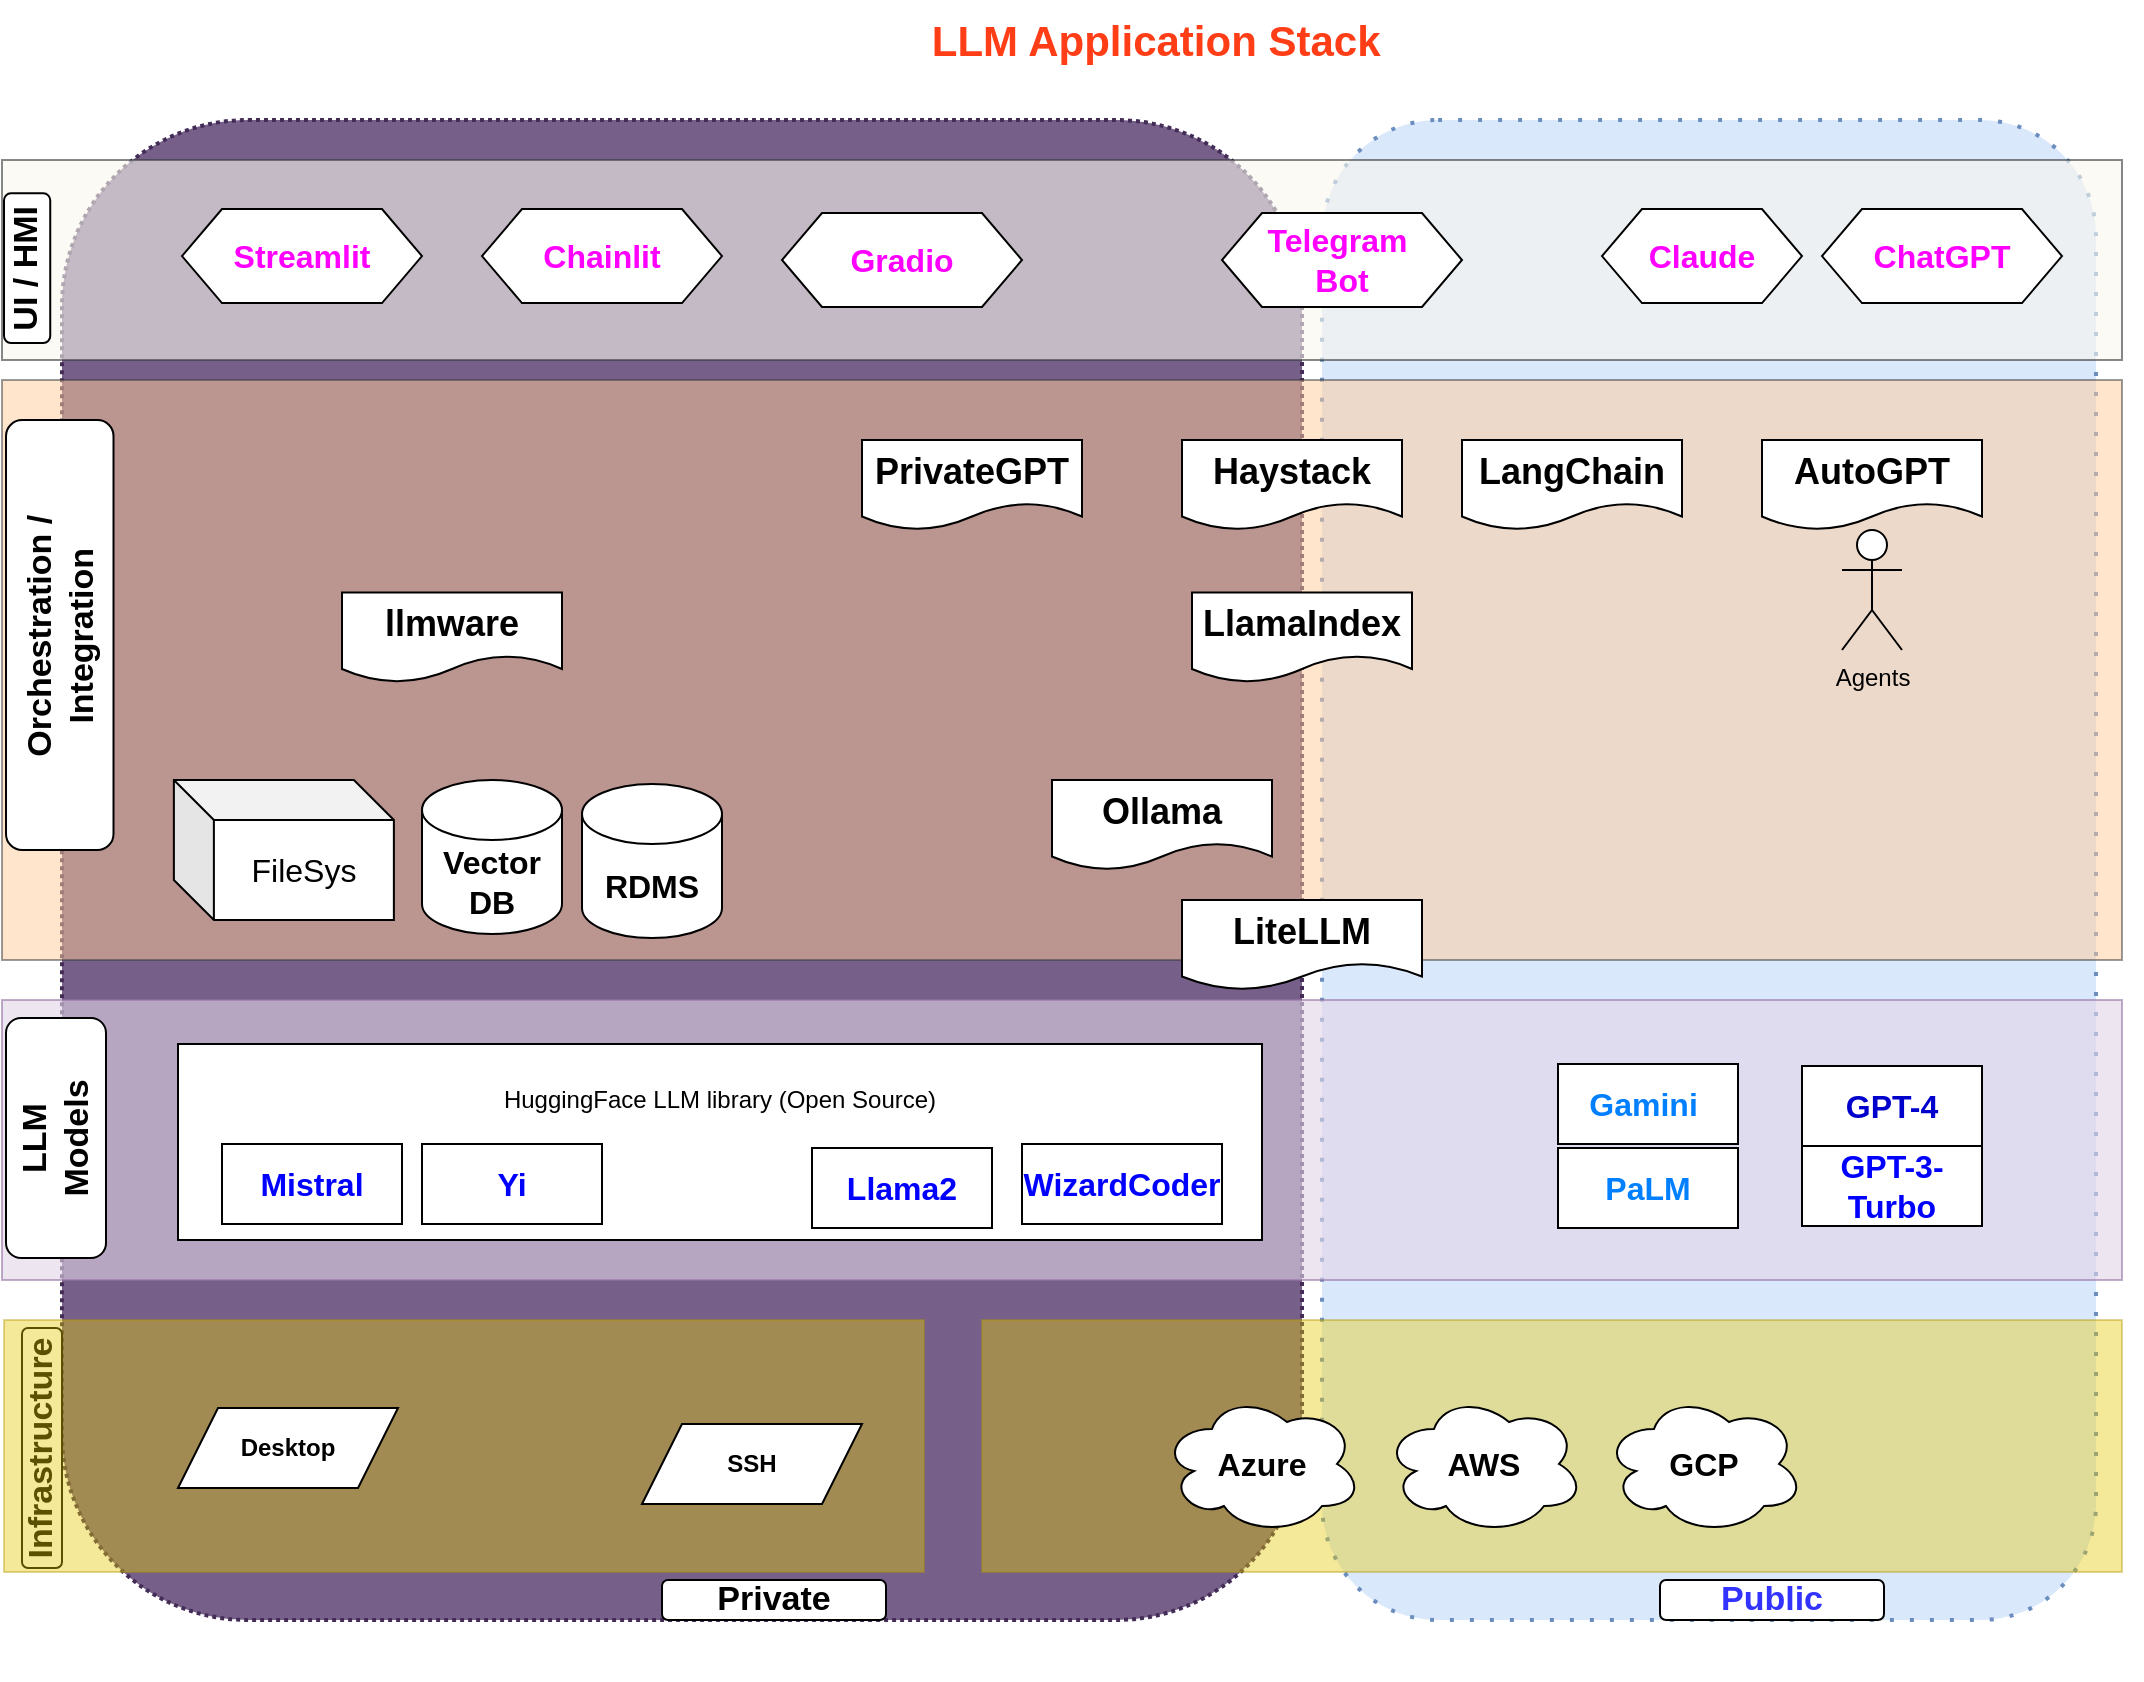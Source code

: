 <mxfile version="22.1.11" type="device">
  <diagram name="Page-1" id="i0_o2ARXLJ6j_lircmFi">
    <mxGraphModel dx="1912" dy="1013" grid="1" gridSize="10" guides="1" tooltips="1" connect="1" arrows="1" fold="1" page="1" pageScale="1" pageWidth="1100" pageHeight="850" math="0" shadow="0">
      <root>
        <mxCell id="0" />
        <mxCell id="1" parent="0" />
        <mxCell id="uhhtUNB6FmitXAAVwI5m-48" value="" style="group" vertex="1" connectable="0" parent="1">
          <mxGeometry x="14" y="6" width="1070" height="840" as="geometry" />
        </mxCell>
        <mxCell id="mXI2qHtpMhk3_PRG1ky6-10" value="" style="rounded=1;whiteSpace=wrap;html=1;strokeWidth=2;dashed=1;dashPattern=1 1;fillColor=#76608a;fontColor=#ffffff;strokeColor=#432D57;" parent="uhhtUNB6FmitXAAVwI5m-48" vertex="1">
          <mxGeometry x="30" y="60" width="620" height="750" as="geometry" />
        </mxCell>
        <mxCell id="mXI2qHtpMhk3_PRG1ky6-8" value="" style="rounded=1;whiteSpace=wrap;html=1;dashed=1;dashPattern=1 4;strokeWidth=2;fillColor=#dae8fc;strokeColor=#6c8ebf;" parent="uhhtUNB6FmitXAAVwI5m-48" vertex="1">
          <mxGeometry x="660" y="60" width="387" height="750" as="geometry" />
        </mxCell>
        <mxCell id="mXI2qHtpMhk3_PRG1ky6-4" value="" style="rounded=0;whiteSpace=wrap;html=1;fillColor=#e3c800;fontColor=#000000;strokeColor=#B09500;opacity=40;" parent="uhhtUNB6FmitXAAVwI5m-48" vertex="1">
          <mxGeometry x="490" y="660" width="570" height="126" as="geometry" />
        </mxCell>
        <mxCell id="mXI2qHtpMhk3_PRG1ky6-6" value="" style="rounded=0;whiteSpace=wrap;html=1;fillColor=#f9f7ed;opacity=60;strokeColor=#36393d;" parent="uhhtUNB6FmitXAAVwI5m-48" vertex="1">
          <mxGeometry y="80" width="1060" height="100" as="geometry" />
        </mxCell>
        <mxCell id="mXI2qHtpMhk3_PRG1ky6-5" value="" style="rounded=0;whiteSpace=wrap;html=1;fillColor=#e1d5e7;strokeColor=#9673a6;opacity=60;" parent="uhhtUNB6FmitXAAVwI5m-48" vertex="1">
          <mxGeometry y="500" width="1060" height="140" as="geometry" />
        </mxCell>
        <mxCell id="mXI2qHtpMhk3_PRG1ky6-11" value="&lt;b&gt;&lt;font color=&quot;#3333ff&quot; style=&quot;font-size: 17px;&quot;&gt;Public&lt;/font&gt;&lt;/b&gt;" style="rounded=1;whiteSpace=wrap;html=1;" parent="uhhtUNB6FmitXAAVwI5m-48" vertex="1">
          <mxGeometry x="829" y="790" width="112" height="20" as="geometry" />
        </mxCell>
        <mxCell id="mXI2qHtpMhk3_PRG1ky6-7" value="" style="rounded=0;whiteSpace=wrap;html=1;fillColor=#ffcc99;strokeColor=#36393d;opacity=50;" parent="uhhtUNB6FmitXAAVwI5m-48" vertex="1">
          <mxGeometry y="190" width="1060" height="290" as="geometry" />
        </mxCell>
        <mxCell id="mXI2qHtpMhk3_PRG1ky6-12" value="&lt;b&gt;&lt;font style=&quot;font-size: 17px;&quot;&gt;Private&lt;/font&gt;&lt;/b&gt;" style="rounded=1;whiteSpace=wrap;html=1;" parent="uhhtUNB6FmitXAAVwI5m-48" vertex="1">
          <mxGeometry x="330" y="790" width="112" height="20" as="geometry" />
        </mxCell>
        <mxCell id="uhhtUNB6FmitXAAVwI5m-1" value="&lt;b&gt;&lt;font style=&quot;font-size: 17px;&quot;&gt;Infrastructure&lt;/font&gt;&lt;/b&gt;" style="rounded=1;whiteSpace=wrap;html=1;rotatable=1;rotation=-90;" vertex="1" parent="uhhtUNB6FmitXAAVwI5m-48">
          <mxGeometry x="-40" y="714" width="120" height="20" as="geometry" />
        </mxCell>
        <mxCell id="uhhtUNB6FmitXAAVwI5m-2" value="&lt;b&gt;&lt;font style=&quot;font-size: 17px;&quot;&gt;LLM &lt;br&gt;Models&lt;/font&gt;&lt;/b&gt;" style="rounded=1;whiteSpace=wrap;html=1;rotatable=1;rotation=-90;" vertex="1" parent="uhhtUNB6FmitXAAVwI5m-48">
          <mxGeometry x="-33" y="544" width="120" height="50" as="geometry" />
        </mxCell>
        <mxCell id="uhhtUNB6FmitXAAVwI5m-3" value="&lt;b&gt;&lt;font style=&quot;font-size: 17px;&quot;&gt;Orchestration / Integration&lt;/font&gt;&lt;/b&gt;" style="rounded=1;whiteSpace=wrap;html=1;rotatable=1;rotation=-90;" vertex="1" parent="uhhtUNB6FmitXAAVwI5m-48">
          <mxGeometry x="-78.62" y="290.63" width="215" height="53.75" as="geometry" />
        </mxCell>
        <mxCell id="uhhtUNB6FmitXAAVwI5m-4" value="&lt;b&gt;&lt;font style=&quot;font-size: 17px;&quot;&gt;UI / HMI&lt;/font&gt;&lt;/b&gt;" style="rounded=1;whiteSpace=wrap;html=1;rotatable=1;rotation=-90;" vertex="1" parent="uhhtUNB6FmitXAAVwI5m-48">
          <mxGeometry x="-24.86" y="122.53" width="74.84" height="23.12" as="geometry" />
        </mxCell>
        <mxCell id="uhhtUNB6FmitXAAVwI5m-9" value="" style="rounded=0;whiteSpace=wrap;html=1;fillColor=#e3c800;fontColor=#000000;strokeColor=#B09500;opacity=40;" vertex="1" parent="uhhtUNB6FmitXAAVwI5m-48">
          <mxGeometry x="1" y="660" width="460" height="126" as="geometry" />
        </mxCell>
        <mxCell id="uhhtUNB6FmitXAAVwI5m-10" value="&lt;b&gt;Desktop&lt;/b&gt;" style="shape=parallelogram;perimeter=parallelogramPerimeter;whiteSpace=wrap;html=1;fixedSize=1;" vertex="1" parent="uhhtUNB6FmitXAAVwI5m-48">
          <mxGeometry x="88" y="704" width="110" height="40" as="geometry" />
        </mxCell>
        <mxCell id="uhhtUNB6FmitXAAVwI5m-11" value="&lt;b&gt;SSH&lt;/b&gt;" style="shape=parallelogram;perimeter=parallelogramPerimeter;whiteSpace=wrap;html=1;fixedSize=1;" vertex="1" parent="uhhtUNB6FmitXAAVwI5m-48">
          <mxGeometry x="320" y="712" width="110" height="40" as="geometry" />
        </mxCell>
        <mxCell id="uhhtUNB6FmitXAAVwI5m-12" value="&lt;font color=&quot;#007fff&quot; style=&quot;font-size: 16px;&quot;&gt;&lt;b&gt;Gamini&amp;nbsp;&lt;/b&gt;&lt;/font&gt;" style="rounded=0;whiteSpace=wrap;html=1;" vertex="1" parent="uhhtUNB6FmitXAAVwI5m-48">
          <mxGeometry x="778" y="532" width="90" height="40" as="geometry" />
        </mxCell>
        <mxCell id="uhhtUNB6FmitXAAVwI5m-13" value="&lt;span style=&quot;font-size: 16px;&quot;&gt;&lt;b&gt;&lt;font color=&quot;#0000cc&quot;&gt;GPT-4&lt;/font&gt;&lt;/b&gt;&lt;/span&gt;" style="rounded=0;whiteSpace=wrap;html=1;" vertex="1" parent="uhhtUNB6FmitXAAVwI5m-48">
          <mxGeometry x="900" y="533" width="90" height="40" as="geometry" />
        </mxCell>
        <mxCell id="uhhtUNB6FmitXAAVwI5m-14" value="&lt;span style=&quot;font-size: 16px;&quot;&gt;&lt;b&gt;&lt;font color=&quot;#0000ff&quot;&gt;GPT-3-Turbo&lt;/font&gt;&lt;/b&gt;&lt;/span&gt;" style="rounded=0;whiteSpace=wrap;html=1;" vertex="1" parent="uhhtUNB6FmitXAAVwI5m-48">
          <mxGeometry x="900" y="573" width="90" height="40" as="geometry" />
        </mxCell>
        <mxCell id="uhhtUNB6FmitXAAVwI5m-15" value="&lt;font color=&quot;#007fff&quot; style=&quot;font-size: 16px;&quot;&gt;&lt;b&gt;PaLM&lt;/b&gt;&lt;/font&gt;" style="rounded=0;whiteSpace=wrap;html=1;" vertex="1" parent="uhhtUNB6FmitXAAVwI5m-48">
          <mxGeometry x="778" y="574" width="90" height="40" as="geometry" />
        </mxCell>
        <mxCell id="uhhtUNB6FmitXAAVwI5m-16" value="HuggingFace LLM library (Open Source)&lt;br&gt;&lt;br&gt;&lt;br&gt;&lt;br&gt;" style="rounded=0;whiteSpace=wrap;html=1;" vertex="1" parent="uhhtUNB6FmitXAAVwI5m-48">
          <mxGeometry x="88" y="522" width="542" height="98" as="geometry" />
        </mxCell>
        <mxCell id="uhhtUNB6FmitXAAVwI5m-17" value="&lt;font color=&quot;#0000ff&quot; style=&quot;font-size: 16px;&quot;&gt;&lt;b&gt;Mistral&lt;/b&gt;&lt;/font&gt;" style="rounded=0;whiteSpace=wrap;html=1;" vertex="1" parent="uhhtUNB6FmitXAAVwI5m-48">
          <mxGeometry x="110" y="572" width="90" height="40" as="geometry" />
        </mxCell>
        <mxCell id="uhhtUNB6FmitXAAVwI5m-18" value="&lt;font color=&quot;#0000ff&quot; style=&quot;font-size: 16px;&quot;&gt;&lt;b&gt;Yi&lt;/b&gt;&lt;/font&gt;" style="rounded=0;whiteSpace=wrap;html=1;" vertex="1" parent="uhhtUNB6FmitXAAVwI5m-48">
          <mxGeometry x="210" y="572" width="90" height="40" as="geometry" />
        </mxCell>
        <mxCell id="uhhtUNB6FmitXAAVwI5m-19" value="&lt;font style=&quot;font-size: 18px;&quot;&gt;&lt;b&gt;Haystack&lt;/b&gt;&lt;/font&gt;" style="shape=document;whiteSpace=wrap;html=1;boundedLbl=1;" vertex="1" parent="uhhtUNB6FmitXAAVwI5m-48">
          <mxGeometry x="590" y="220" width="110" height="45" as="geometry" />
        </mxCell>
        <mxCell id="uhhtUNB6FmitXAAVwI5m-20" value="&lt;font style=&quot;font-size: 18px;&quot;&gt;&lt;b&gt;PrivateGPT&lt;/b&gt;&lt;/font&gt;" style="shape=document;whiteSpace=wrap;html=1;boundedLbl=1;" vertex="1" parent="uhhtUNB6FmitXAAVwI5m-48">
          <mxGeometry x="430" y="220" width="110" height="45" as="geometry" />
        </mxCell>
        <mxCell id="uhhtUNB6FmitXAAVwI5m-21" value="&lt;font style=&quot;font-size: 18px;&quot;&gt;&lt;b&gt;LangChain&lt;/b&gt;&lt;/font&gt;" style="shape=document;whiteSpace=wrap;html=1;boundedLbl=1;" vertex="1" parent="uhhtUNB6FmitXAAVwI5m-48">
          <mxGeometry x="730" y="220" width="110" height="45" as="geometry" />
        </mxCell>
        <mxCell id="uhhtUNB6FmitXAAVwI5m-22" value="&lt;font style=&quot;font-size: 18px;&quot;&gt;&lt;b&gt;AutoGPT&lt;/b&gt;&lt;/font&gt;" style="shape=document;whiteSpace=wrap;html=1;boundedLbl=1;" vertex="1" parent="uhhtUNB6FmitXAAVwI5m-48">
          <mxGeometry x="880" y="220" width="110" height="45" as="geometry" />
        </mxCell>
        <mxCell id="uhhtUNB6FmitXAAVwI5m-23" value="&lt;font style=&quot;font-size: 18px;&quot;&gt;&lt;b&gt;LlamaIndex&lt;/b&gt;&lt;/font&gt;" style="shape=document;whiteSpace=wrap;html=1;boundedLbl=1;" vertex="1" parent="uhhtUNB6FmitXAAVwI5m-48">
          <mxGeometry x="595" y="296.25" width="110" height="45" as="geometry" />
        </mxCell>
        <mxCell id="uhhtUNB6FmitXAAVwI5m-24" value="&lt;font style=&quot;font-size: 18px;&quot;&gt;&lt;b&gt;LiteLLM&lt;/b&gt;&lt;/font&gt;" style="shape=document;whiteSpace=wrap;html=1;boundedLbl=1;" vertex="1" parent="uhhtUNB6FmitXAAVwI5m-48">
          <mxGeometry x="590" y="450" width="120" height="45" as="geometry" />
        </mxCell>
        <mxCell id="uhhtUNB6FmitXAAVwI5m-25" value="&lt;font style=&quot;font-size: 18px;&quot;&gt;&lt;b&gt;Ollama&lt;/b&gt;&lt;/font&gt;" style="shape=document;whiteSpace=wrap;html=1;boundedLbl=1;" vertex="1" parent="uhhtUNB6FmitXAAVwI5m-48">
          <mxGeometry x="525" y="390" width="110" height="45" as="geometry" />
        </mxCell>
        <mxCell id="uhhtUNB6FmitXAAVwI5m-26" value="&lt;font style=&quot;font-size: 16px;&quot;&gt;&lt;b&gt;Vector DB&lt;/b&gt;&lt;/font&gt;" style="shape=cylinder3;whiteSpace=wrap;html=1;boundedLbl=1;backgroundOutline=1;size=15;" vertex="1" parent="uhhtUNB6FmitXAAVwI5m-48">
          <mxGeometry x="210" y="390" width="70" height="77" as="geometry" />
        </mxCell>
        <mxCell id="uhhtUNB6FmitXAAVwI5m-27" value="&lt;font style=&quot;font-size: 16px;&quot;&gt;FileSys&lt;/font&gt;" style="shape=cube;whiteSpace=wrap;html=1;boundedLbl=1;backgroundOutline=1;darkOpacity=0.05;darkOpacity2=0.1;" vertex="1" parent="uhhtUNB6FmitXAAVwI5m-48">
          <mxGeometry x="85.94" y="390" width="110" height="70" as="geometry" />
        </mxCell>
        <mxCell id="uhhtUNB6FmitXAAVwI5m-28" value="Agents" style="shape=umlActor;verticalLabelPosition=bottom;verticalAlign=top;html=1;outlineConnect=0;" vertex="1" parent="uhhtUNB6FmitXAAVwI5m-48">
          <mxGeometry x="920" y="265" width="30" height="60" as="geometry" />
        </mxCell>
        <mxCell id="uhhtUNB6FmitXAAVwI5m-29" value="&lt;b&gt;&lt;font color=&quot;#ff3e17&quot; style=&quot;font-size: 21px;&quot;&gt;LLM Application Stack&amp;nbsp;&lt;/font&gt;&lt;/b&gt;" style="rounded=0;whiteSpace=wrap;html=1;strokeColor=none;" vertex="1" parent="uhhtUNB6FmitXAAVwI5m-48">
          <mxGeometry x="410" width="340" height="40" as="geometry" />
        </mxCell>
        <mxCell id="uhhtUNB6FmitXAAVwI5m-30" value="&lt;font color=&quot;#ff00ff&quot; style=&quot;font-size: 16px;&quot;&gt;&lt;b&gt;Streamlit&lt;/b&gt;&lt;/font&gt;" style="shape=hexagon;perimeter=hexagonPerimeter2;whiteSpace=wrap;html=1;fixedSize=1;" vertex="1" parent="uhhtUNB6FmitXAAVwI5m-48">
          <mxGeometry x="90" y="104.54" width="120" height="47" as="geometry" />
        </mxCell>
        <mxCell id="uhhtUNB6FmitXAAVwI5m-34" value="&lt;font color=&quot;#ff00ff&quot; style=&quot;font-size: 16px;&quot;&gt;&lt;b&gt;Chainlit&lt;/b&gt;&lt;/font&gt;" style="shape=hexagon;perimeter=hexagonPerimeter2;whiteSpace=wrap;html=1;fixedSize=1;" vertex="1" parent="uhhtUNB6FmitXAAVwI5m-48">
          <mxGeometry x="240" y="104.54" width="120" height="47" as="geometry" />
        </mxCell>
        <mxCell id="uhhtUNB6FmitXAAVwI5m-35" value="&lt;font color=&quot;#ff00ff&quot; style=&quot;font-size: 16px;&quot;&gt;&lt;b&gt;Gradio&lt;/b&gt;&lt;/font&gt;" style="shape=hexagon;perimeter=hexagonPerimeter2;whiteSpace=wrap;html=1;fixedSize=1;" vertex="1" parent="uhhtUNB6FmitXAAVwI5m-48">
          <mxGeometry x="390" y="106.5" width="120" height="47" as="geometry" />
        </mxCell>
        <mxCell id="uhhtUNB6FmitXAAVwI5m-36" value="&lt;font color=&quot;#ff00ff&quot; style=&quot;font-size: 16px;&quot;&gt;&lt;b&gt;ChatGPT&lt;/b&gt;&lt;/font&gt;" style="shape=hexagon;perimeter=hexagonPerimeter2;whiteSpace=wrap;html=1;fixedSize=1;" vertex="1" parent="uhhtUNB6FmitXAAVwI5m-48">
          <mxGeometry x="910" y="104.54" width="120" height="47" as="geometry" />
        </mxCell>
        <mxCell id="uhhtUNB6FmitXAAVwI5m-37" value="&lt;font color=&quot;#ff00ff&quot; style=&quot;font-size: 16px;&quot;&gt;&lt;b&gt;Claude&lt;/b&gt;&lt;/font&gt;" style="shape=hexagon;perimeter=hexagonPerimeter2;whiteSpace=wrap;html=1;fixedSize=1;" vertex="1" parent="uhhtUNB6FmitXAAVwI5m-48">
          <mxGeometry x="800" y="104.54" width="100" height="47" as="geometry" />
        </mxCell>
        <mxCell id="uhhtUNB6FmitXAAVwI5m-38" value="&lt;font color=&quot;#ff00ff&quot; style=&quot;font-size: 16px;&quot;&gt;&lt;b&gt;Telegram&amp;nbsp;&lt;br&gt;Bot&lt;br&gt;&lt;/b&gt;&lt;/font&gt;" style="shape=hexagon;perimeter=hexagonPerimeter2;whiteSpace=wrap;html=1;fixedSize=1;" vertex="1" parent="uhhtUNB6FmitXAAVwI5m-48">
          <mxGeometry x="610" y="106.5" width="120" height="47" as="geometry" />
        </mxCell>
        <mxCell id="uhhtUNB6FmitXAAVwI5m-39" value="&lt;font color=&quot;#0000ff&quot; style=&quot;font-size: 16px;&quot;&gt;&lt;b&gt;WizardCoder&lt;/b&gt;&lt;/font&gt;" style="rounded=0;whiteSpace=wrap;html=1;" vertex="1" parent="uhhtUNB6FmitXAAVwI5m-48">
          <mxGeometry x="510" y="572" width="100" height="40" as="geometry" />
        </mxCell>
        <mxCell id="uhhtUNB6FmitXAAVwI5m-40" value="&lt;b&gt;&lt;font style=&quot;font-size: 16px;&quot;&gt;AWS&lt;/font&gt;&lt;/b&gt;" style="ellipse;shape=cloud;whiteSpace=wrap;html=1;" vertex="1" parent="uhhtUNB6FmitXAAVwI5m-48">
          <mxGeometry x="691" y="697" width="100" height="70" as="geometry" />
        </mxCell>
        <mxCell id="uhhtUNB6FmitXAAVwI5m-41" value="&lt;b style=&quot;border-color: var(--border-color);&quot;&gt;&lt;font style=&quot;border-color: var(--border-color); font-size: 16px;&quot;&gt;GCP&lt;/font&gt;&lt;/b&gt;" style="ellipse;shape=cloud;whiteSpace=wrap;html=1;" vertex="1" parent="uhhtUNB6FmitXAAVwI5m-48">
          <mxGeometry x="801" y="697" width="100" height="70" as="geometry" />
        </mxCell>
        <mxCell id="uhhtUNB6FmitXAAVwI5m-42" value="&lt;b style=&quot;border-color: var(--border-color);&quot;&gt;&lt;font style=&quot;border-color: var(--border-color); font-size: 16px;&quot;&gt;Azure&lt;/font&gt;&lt;/b&gt;" style="ellipse;shape=cloud;whiteSpace=wrap;html=1;" vertex="1" parent="uhhtUNB6FmitXAAVwI5m-48">
          <mxGeometry x="580" y="697" width="100" height="70" as="geometry" />
        </mxCell>
        <mxCell id="uhhtUNB6FmitXAAVwI5m-44" value="&lt;font style=&quot;font-size: 16px;&quot;&gt;&lt;b&gt;RDMS&lt;/b&gt;&lt;/font&gt;" style="shape=cylinder3;whiteSpace=wrap;html=1;boundedLbl=1;backgroundOutline=1;size=15;" vertex="1" parent="uhhtUNB6FmitXAAVwI5m-48">
          <mxGeometry x="290" y="392" width="70" height="77" as="geometry" />
        </mxCell>
        <mxCell id="uhhtUNB6FmitXAAVwI5m-45" value="&lt;font color=&quot;#0000ff&quot; style=&quot;font-size: 16px;&quot;&gt;&lt;b&gt;Llama2&lt;/b&gt;&lt;/font&gt;" style="rounded=0;whiteSpace=wrap;html=1;" vertex="1" parent="uhhtUNB6FmitXAAVwI5m-48">
          <mxGeometry x="405" y="574" width="90" height="40" as="geometry" />
        </mxCell>
        <mxCell id="uhhtUNB6FmitXAAVwI5m-46" value="&lt;font style=&quot;font-size: 18px;&quot;&gt;&lt;b&gt;llmware&lt;/b&gt;&lt;/font&gt;" style="shape=document;whiteSpace=wrap;html=1;boundedLbl=1;" vertex="1" parent="uhhtUNB6FmitXAAVwI5m-48">
          <mxGeometry x="170" y="296.25" width="110" height="45" as="geometry" />
        </mxCell>
      </root>
    </mxGraphModel>
  </diagram>
</mxfile>
